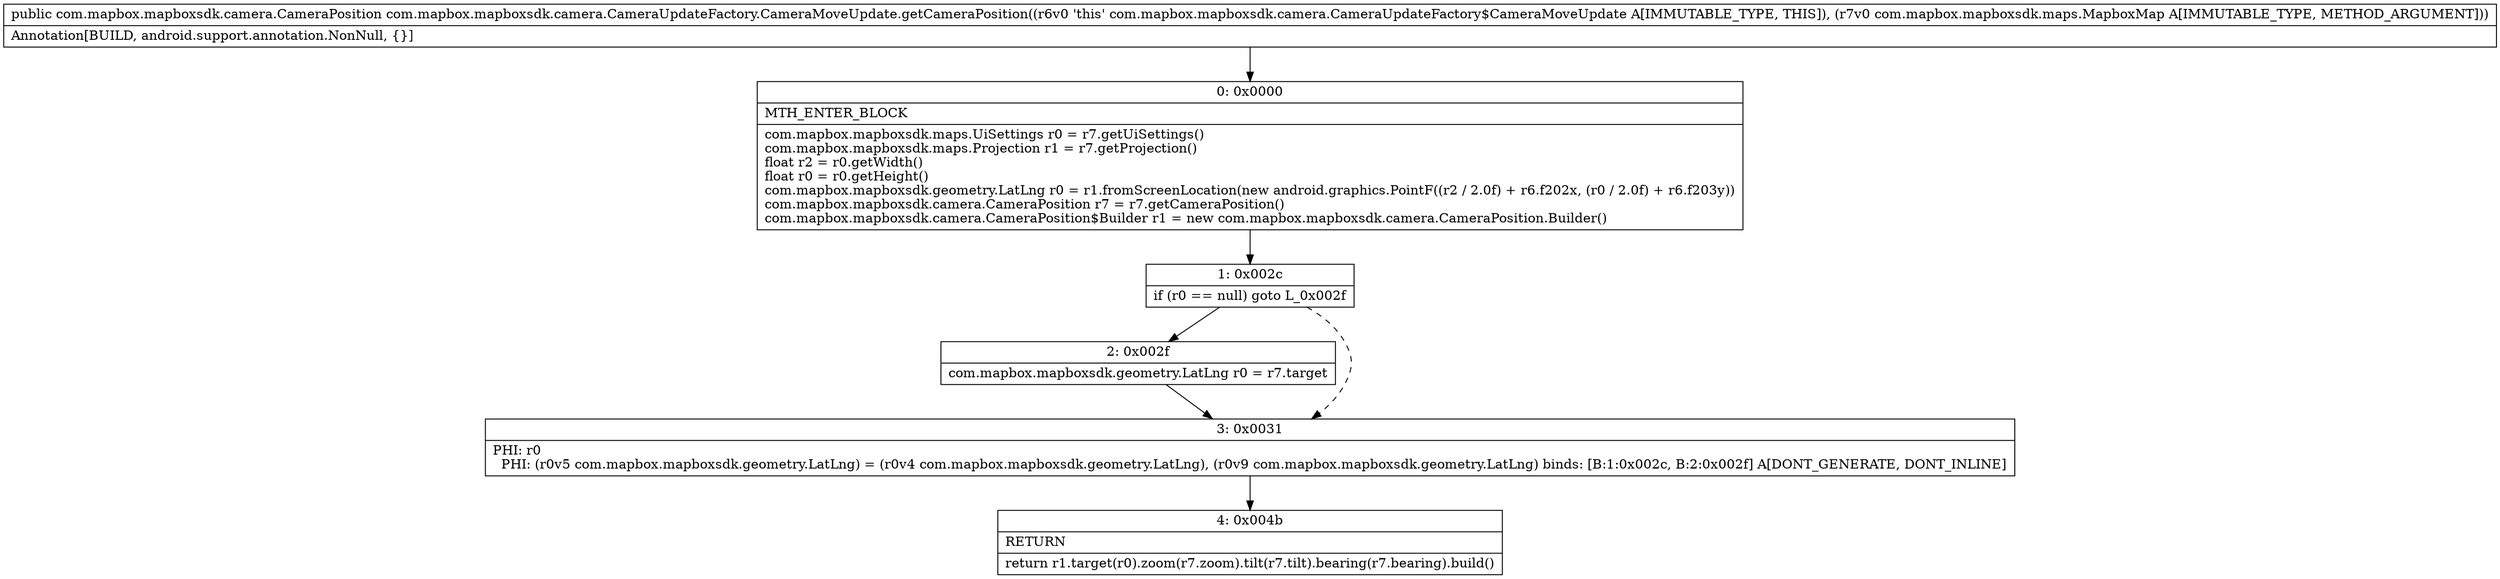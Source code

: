 digraph "CFG forcom.mapbox.mapboxsdk.camera.CameraUpdateFactory.CameraMoveUpdate.getCameraPosition(Lcom\/mapbox\/mapboxsdk\/maps\/MapboxMap;)Lcom\/mapbox\/mapboxsdk\/camera\/CameraPosition;" {
Node_0 [shape=record,label="{0\:\ 0x0000|MTH_ENTER_BLOCK\l|com.mapbox.mapboxsdk.maps.UiSettings r0 = r7.getUiSettings()\lcom.mapbox.mapboxsdk.maps.Projection r1 = r7.getProjection()\lfloat r2 = r0.getWidth()\lfloat r0 = r0.getHeight()\lcom.mapbox.mapboxsdk.geometry.LatLng r0 = r1.fromScreenLocation(new android.graphics.PointF((r2 \/ 2.0f) + r6.f202x, (r0 \/ 2.0f) + r6.f203y))\lcom.mapbox.mapboxsdk.camera.CameraPosition r7 = r7.getCameraPosition()\lcom.mapbox.mapboxsdk.camera.CameraPosition$Builder r1 = new com.mapbox.mapboxsdk.camera.CameraPosition.Builder()\l}"];
Node_1 [shape=record,label="{1\:\ 0x002c|if (r0 == null) goto L_0x002f\l}"];
Node_2 [shape=record,label="{2\:\ 0x002f|com.mapbox.mapboxsdk.geometry.LatLng r0 = r7.target\l}"];
Node_3 [shape=record,label="{3\:\ 0x0031|PHI: r0 \l  PHI: (r0v5 com.mapbox.mapboxsdk.geometry.LatLng) = (r0v4 com.mapbox.mapboxsdk.geometry.LatLng), (r0v9 com.mapbox.mapboxsdk.geometry.LatLng) binds: [B:1:0x002c, B:2:0x002f] A[DONT_GENERATE, DONT_INLINE]\l}"];
Node_4 [shape=record,label="{4\:\ 0x004b|RETURN\l|return r1.target(r0).zoom(r7.zoom).tilt(r7.tilt).bearing(r7.bearing).build()\l}"];
MethodNode[shape=record,label="{public com.mapbox.mapboxsdk.camera.CameraPosition com.mapbox.mapboxsdk.camera.CameraUpdateFactory.CameraMoveUpdate.getCameraPosition((r6v0 'this' com.mapbox.mapboxsdk.camera.CameraUpdateFactory$CameraMoveUpdate A[IMMUTABLE_TYPE, THIS]), (r7v0 com.mapbox.mapboxsdk.maps.MapboxMap A[IMMUTABLE_TYPE, METHOD_ARGUMENT]))  | Annotation[BUILD, android.support.annotation.NonNull, \{\}]\l}"];
MethodNode -> Node_0;
Node_0 -> Node_1;
Node_1 -> Node_2;
Node_1 -> Node_3[style=dashed];
Node_2 -> Node_3;
Node_3 -> Node_4;
}


